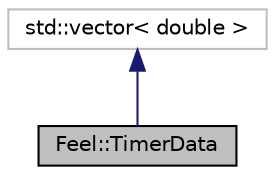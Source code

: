digraph "Feel::TimerData"
{
 // LATEX_PDF_SIZE
  edge [fontname="Helvetica",fontsize="10",labelfontname="Helvetica",labelfontsize="10"];
  node [fontname="Helvetica",fontsize="10",shape=record];
  Node1 [label="Feel::TimerData",height=0.2,width=0.4,color="black", fillcolor="grey75", style="filled", fontcolor="black",tooltip="TimerData is the value for the TimerTable map."];
  Node2 -> Node1 [dir="back",color="midnightblue",fontsize="10",style="solid",fontname="Helvetica"];
  Node2 [label="std::vector\< double \>",height=0.2,width=0.4,color="grey75", fillcolor="white", style="filled",tooltip="STL class."];
}

